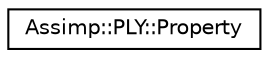 digraph "Graphical Class Hierarchy"
{
  edge [fontname="Helvetica",fontsize="10",labelfontname="Helvetica",labelfontsize="10"];
  node [fontname="Helvetica",fontsize="10",shape=record];
  rankdir="LR";
  Node1 [label="Assimp::PLY::Property",height=0.2,width=0.4,color="black", fillcolor="white", style="filled",URL="$class_assimp_1_1_p_l_y_1_1_property.html",tooltip="Helper class for a property in a PLY file. "];
}
